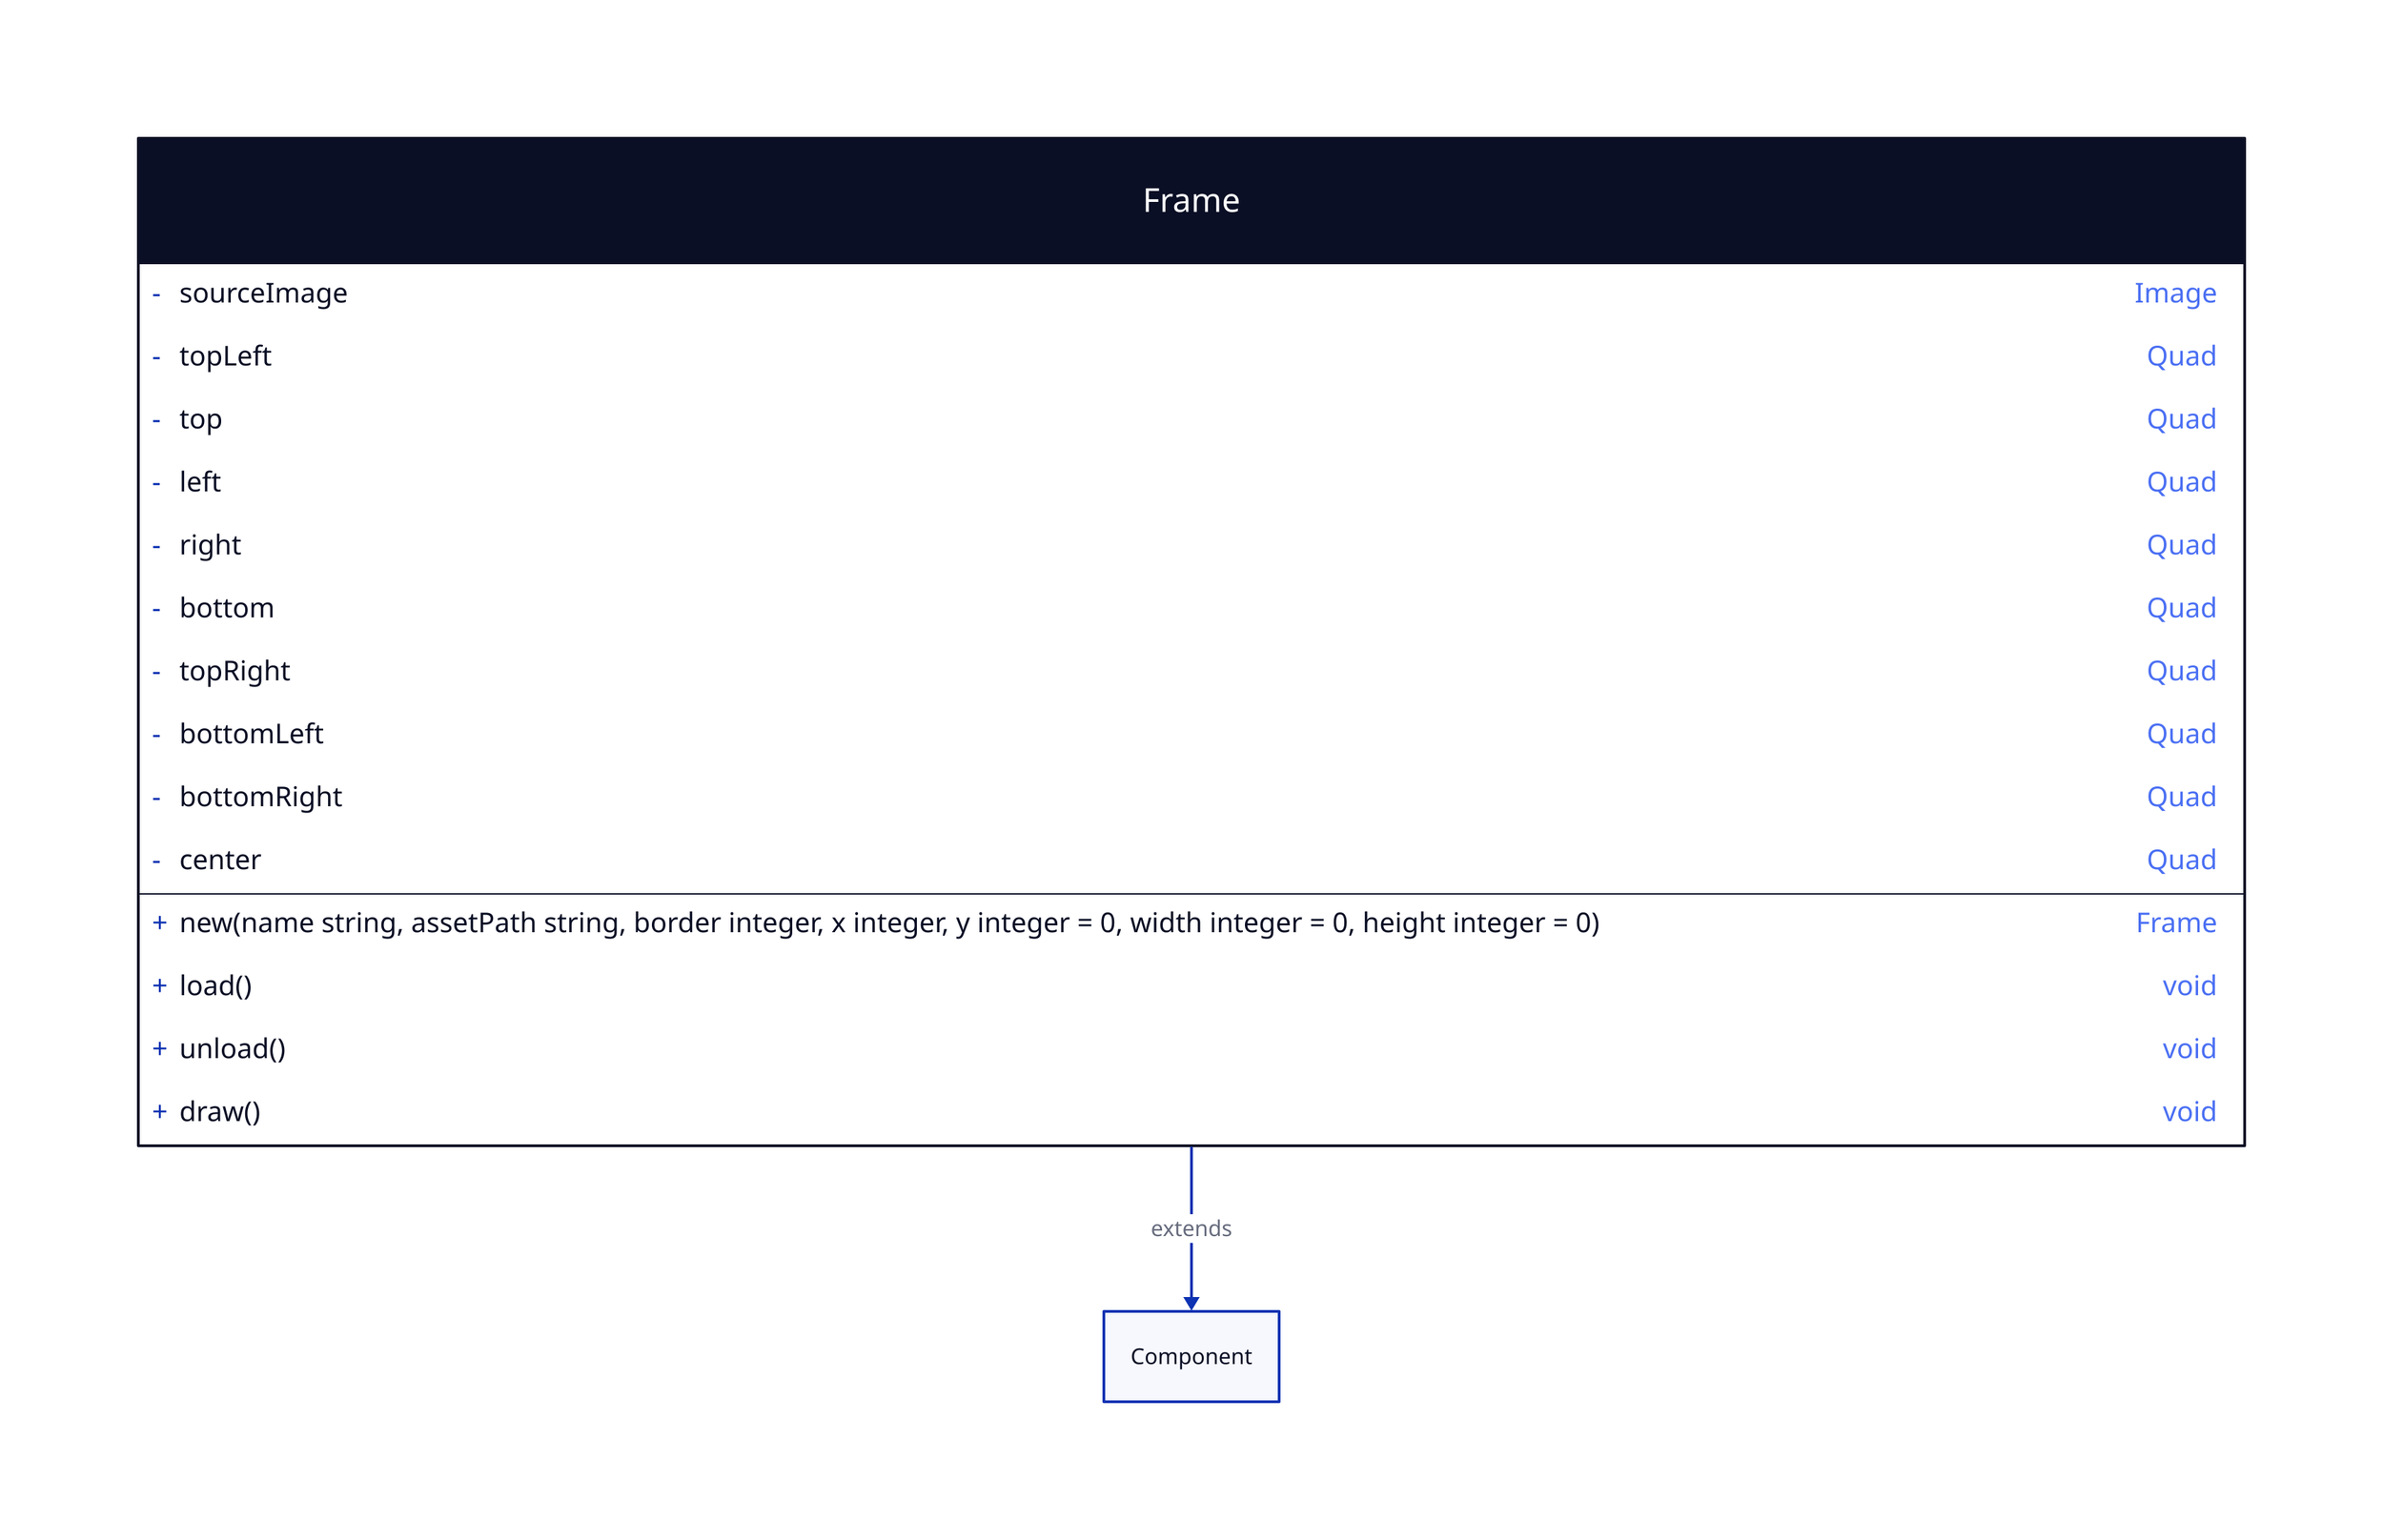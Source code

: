 Frame: {
  shape: class

  +new(name string, assetPath string, border integer, x integer, y integer = 0, width integer = 0, height integer = 0): Frame

  -sourceImage: Image
  -topLeft: Quad
  -top: Quad
  -left: Quad
  -right: Quad
  -bottom: Quad
  -topRight: Quad
  -bottomLeft: Quad
  -bottomRight: Quad
  -center: Quad

  +load(): void
  +unload(): void
  +draw(): void
}

Frame -> Component: extends
